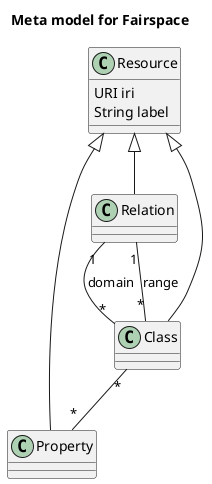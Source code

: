 @startuml Meta model

title Meta model for Fairspace

class Resource {
    URI iri
    String label
}

class Class extends Resource

class Property extends Resource
Class "*" -- "*" Property

class Relation extends Resource
Relation "1" -- "*" Class : domain
Relation "1" -- "*" Class : range

@enduml
